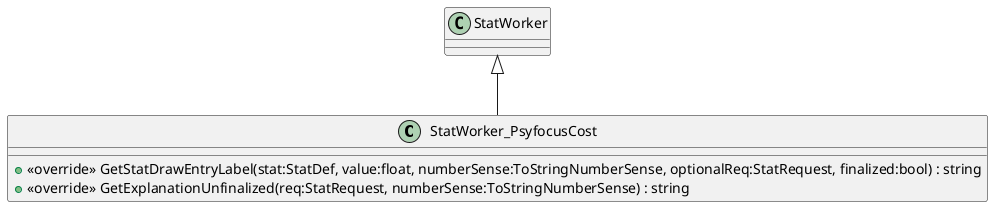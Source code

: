 @startuml
class StatWorker_PsyfocusCost {
    + <<override>> GetStatDrawEntryLabel(stat:StatDef, value:float, numberSense:ToStringNumberSense, optionalReq:StatRequest, finalized:bool) : string
    + <<override>> GetExplanationUnfinalized(req:StatRequest, numberSense:ToStringNumberSense) : string
}
StatWorker <|-- StatWorker_PsyfocusCost
@enduml
